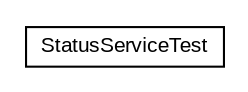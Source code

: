 #!/usr/local/bin/dot
#
# Class diagram 
# Generated by UMLGraph version R5_6-24-gf6e263 (http://www.umlgraph.org/)
#

digraph G {
	edge [fontname="arial",fontsize=10,labelfontname="arial",labelfontsize=10];
	node [fontname="arial",fontsize=10,shape=plaintext];
	nodesep=0.25;
	ranksep=0.5;
	// org.miloss.fgsms.services.status.impl.StatusServiceTest
	c637 [label=<<table title="org.miloss.fgsms.services.status.impl.StatusServiceTest" border="0" cellborder="1" cellspacing="0" cellpadding="2" port="p" href="./StatusServiceTest.html">
		<tr><td><table border="0" cellspacing="0" cellpadding="1">
<tr><td align="center" balign="center"> StatusServiceTest </td></tr>
		</table></td></tr>
		</table>>, URL="./StatusServiceTest.html", fontname="arial", fontcolor="black", fontsize=10.0];
}

